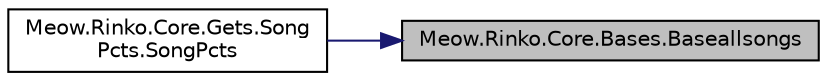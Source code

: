 digraph "Meow.Rinko.Core.Bases.Baseallsongs"
{
 // LATEX_PDF_SIZE
  edge [fontname="Helvetica",fontsize="10",labelfontname="Helvetica",labelfontsize="10"];
  node [fontname="Helvetica",fontsize="10",shape=record];
  rankdir="RL";
  Node1 [label="Meow.Rinko.Core.Bases.Baseallsongs",height=0.2,width=0.4,color="black", fillcolor="grey75", style="filled", fontcolor="black",tooltip="所有歌曲计算"];
  Node1 -> Node2 [dir="back",color="midnightblue",fontsize="10",style="solid",fontname="Helvetica"];
  Node2 [label="Meow.Rinko.Core.Gets.Song\lPcts.SongPcts",height=0.2,width=0.4,color="black", fillcolor="white", style="filled",URL="$classMeow_1_1Rinko_1_1Core_1_1Gets_1_1SongPcts.html#a2c44031c6fe14055cf1158a01a8c4fd6",tooltip="初始化歌曲分数计算"];
}

